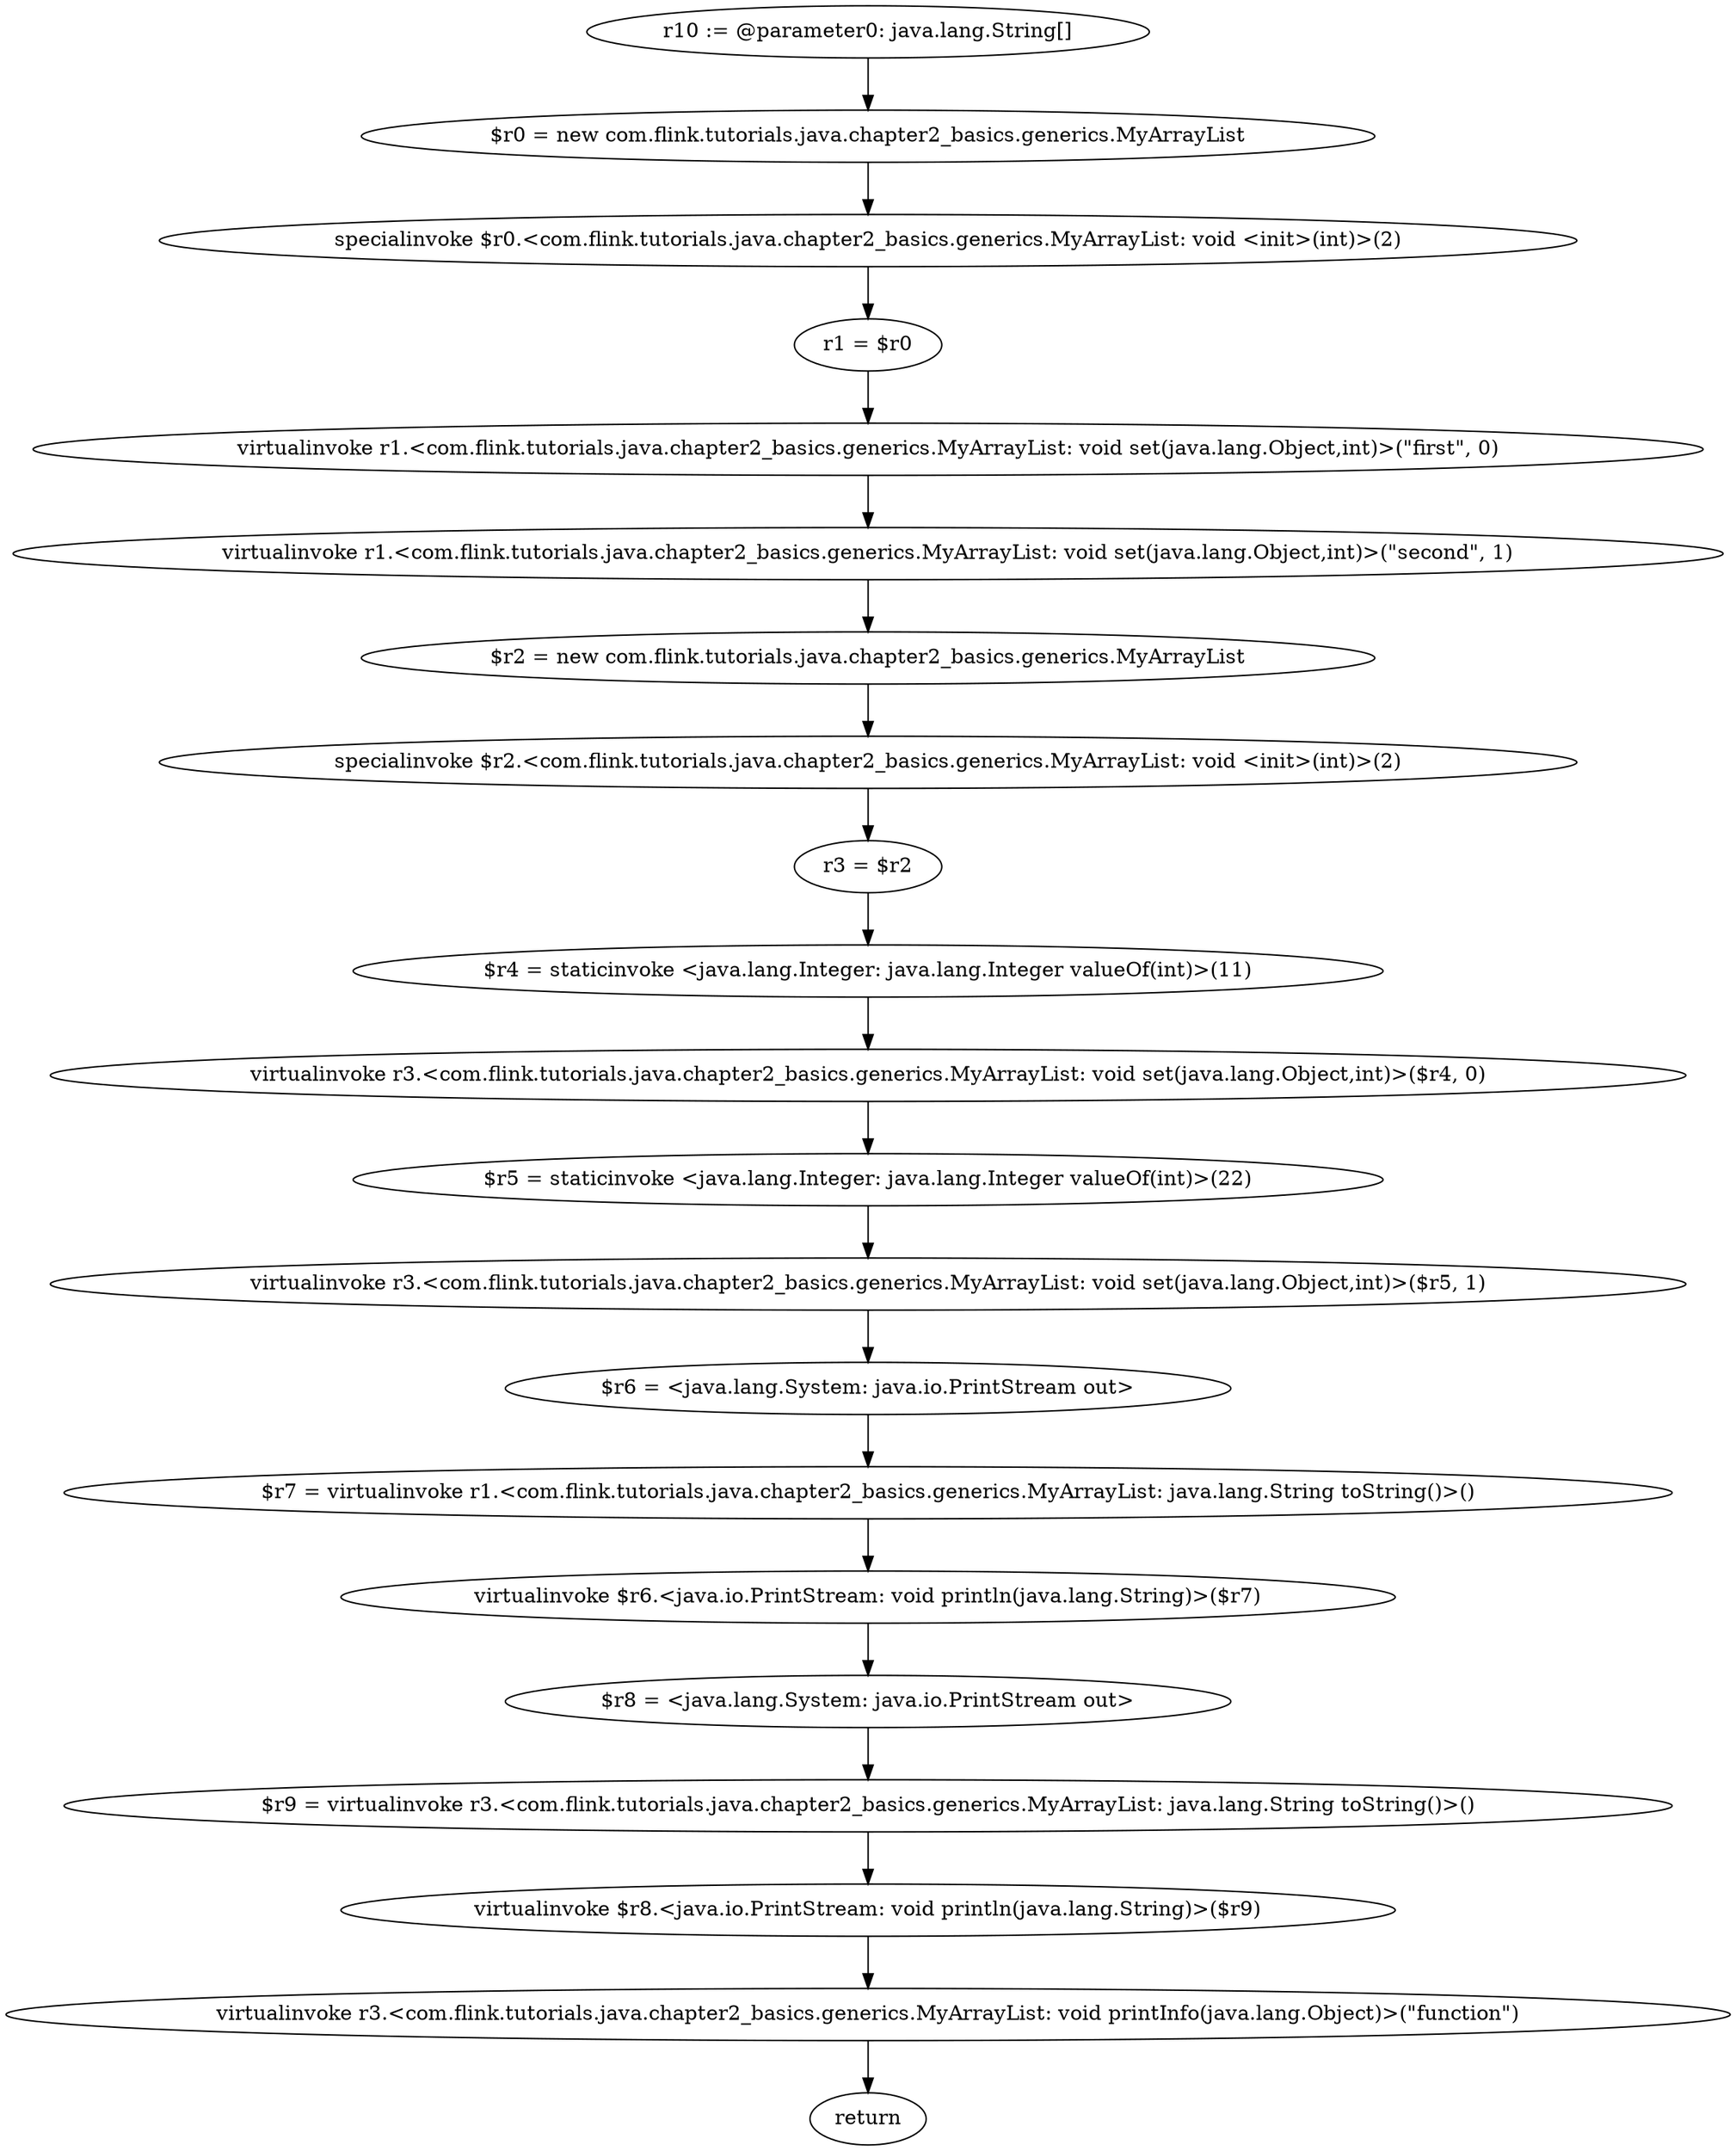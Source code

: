 digraph "unitGraph" {
    "r10 := @parameter0: java.lang.String[]"
    "$r0 = new com.flink.tutorials.java.chapter2_basics.generics.MyArrayList"
    "specialinvoke $r0.<com.flink.tutorials.java.chapter2_basics.generics.MyArrayList: void <init>(int)>(2)"
    "r1 = $r0"
    "virtualinvoke r1.<com.flink.tutorials.java.chapter2_basics.generics.MyArrayList: void set(java.lang.Object,int)>(\"first\", 0)"
    "virtualinvoke r1.<com.flink.tutorials.java.chapter2_basics.generics.MyArrayList: void set(java.lang.Object,int)>(\"second\", 1)"
    "$r2 = new com.flink.tutorials.java.chapter2_basics.generics.MyArrayList"
    "specialinvoke $r2.<com.flink.tutorials.java.chapter2_basics.generics.MyArrayList: void <init>(int)>(2)"
    "r3 = $r2"
    "$r4 = staticinvoke <java.lang.Integer: java.lang.Integer valueOf(int)>(11)"
    "virtualinvoke r3.<com.flink.tutorials.java.chapter2_basics.generics.MyArrayList: void set(java.lang.Object,int)>($r4, 0)"
    "$r5 = staticinvoke <java.lang.Integer: java.lang.Integer valueOf(int)>(22)"
    "virtualinvoke r3.<com.flink.tutorials.java.chapter2_basics.generics.MyArrayList: void set(java.lang.Object,int)>($r5, 1)"
    "$r6 = <java.lang.System: java.io.PrintStream out>"
    "$r7 = virtualinvoke r1.<com.flink.tutorials.java.chapter2_basics.generics.MyArrayList: java.lang.String toString()>()"
    "virtualinvoke $r6.<java.io.PrintStream: void println(java.lang.String)>($r7)"
    "$r8 = <java.lang.System: java.io.PrintStream out>"
    "$r9 = virtualinvoke r3.<com.flink.tutorials.java.chapter2_basics.generics.MyArrayList: java.lang.String toString()>()"
    "virtualinvoke $r8.<java.io.PrintStream: void println(java.lang.String)>($r9)"
    "virtualinvoke r3.<com.flink.tutorials.java.chapter2_basics.generics.MyArrayList: void printInfo(java.lang.Object)>(\"function\")"
    "return"
    "r10 := @parameter0: java.lang.String[]"->"$r0 = new com.flink.tutorials.java.chapter2_basics.generics.MyArrayList";
    "$r0 = new com.flink.tutorials.java.chapter2_basics.generics.MyArrayList"->"specialinvoke $r0.<com.flink.tutorials.java.chapter2_basics.generics.MyArrayList: void <init>(int)>(2)";
    "specialinvoke $r0.<com.flink.tutorials.java.chapter2_basics.generics.MyArrayList: void <init>(int)>(2)"->"r1 = $r0";
    "r1 = $r0"->"virtualinvoke r1.<com.flink.tutorials.java.chapter2_basics.generics.MyArrayList: void set(java.lang.Object,int)>(\"first\", 0)";
    "virtualinvoke r1.<com.flink.tutorials.java.chapter2_basics.generics.MyArrayList: void set(java.lang.Object,int)>(\"first\", 0)"->"virtualinvoke r1.<com.flink.tutorials.java.chapter2_basics.generics.MyArrayList: void set(java.lang.Object,int)>(\"second\", 1)";
    "virtualinvoke r1.<com.flink.tutorials.java.chapter2_basics.generics.MyArrayList: void set(java.lang.Object,int)>(\"second\", 1)"->"$r2 = new com.flink.tutorials.java.chapter2_basics.generics.MyArrayList";
    "$r2 = new com.flink.tutorials.java.chapter2_basics.generics.MyArrayList"->"specialinvoke $r2.<com.flink.tutorials.java.chapter2_basics.generics.MyArrayList: void <init>(int)>(2)";
    "specialinvoke $r2.<com.flink.tutorials.java.chapter2_basics.generics.MyArrayList: void <init>(int)>(2)"->"r3 = $r2";
    "r3 = $r2"->"$r4 = staticinvoke <java.lang.Integer: java.lang.Integer valueOf(int)>(11)";
    "$r4 = staticinvoke <java.lang.Integer: java.lang.Integer valueOf(int)>(11)"->"virtualinvoke r3.<com.flink.tutorials.java.chapter2_basics.generics.MyArrayList: void set(java.lang.Object,int)>($r4, 0)";
    "virtualinvoke r3.<com.flink.tutorials.java.chapter2_basics.generics.MyArrayList: void set(java.lang.Object,int)>($r4, 0)"->"$r5 = staticinvoke <java.lang.Integer: java.lang.Integer valueOf(int)>(22)";
    "$r5 = staticinvoke <java.lang.Integer: java.lang.Integer valueOf(int)>(22)"->"virtualinvoke r3.<com.flink.tutorials.java.chapter2_basics.generics.MyArrayList: void set(java.lang.Object,int)>($r5, 1)";
    "virtualinvoke r3.<com.flink.tutorials.java.chapter2_basics.generics.MyArrayList: void set(java.lang.Object,int)>($r5, 1)"->"$r6 = <java.lang.System: java.io.PrintStream out>";
    "$r6 = <java.lang.System: java.io.PrintStream out>"->"$r7 = virtualinvoke r1.<com.flink.tutorials.java.chapter2_basics.generics.MyArrayList: java.lang.String toString()>()";
    "$r7 = virtualinvoke r1.<com.flink.tutorials.java.chapter2_basics.generics.MyArrayList: java.lang.String toString()>()"->"virtualinvoke $r6.<java.io.PrintStream: void println(java.lang.String)>($r7)";
    "virtualinvoke $r6.<java.io.PrintStream: void println(java.lang.String)>($r7)"->"$r8 = <java.lang.System: java.io.PrintStream out>";
    "$r8 = <java.lang.System: java.io.PrintStream out>"->"$r9 = virtualinvoke r3.<com.flink.tutorials.java.chapter2_basics.generics.MyArrayList: java.lang.String toString()>()";
    "$r9 = virtualinvoke r3.<com.flink.tutorials.java.chapter2_basics.generics.MyArrayList: java.lang.String toString()>()"->"virtualinvoke $r8.<java.io.PrintStream: void println(java.lang.String)>($r9)";
    "virtualinvoke $r8.<java.io.PrintStream: void println(java.lang.String)>($r9)"->"virtualinvoke r3.<com.flink.tutorials.java.chapter2_basics.generics.MyArrayList: void printInfo(java.lang.Object)>(\"function\")";
    "virtualinvoke r3.<com.flink.tutorials.java.chapter2_basics.generics.MyArrayList: void printInfo(java.lang.Object)>(\"function\")"->"return";
}
